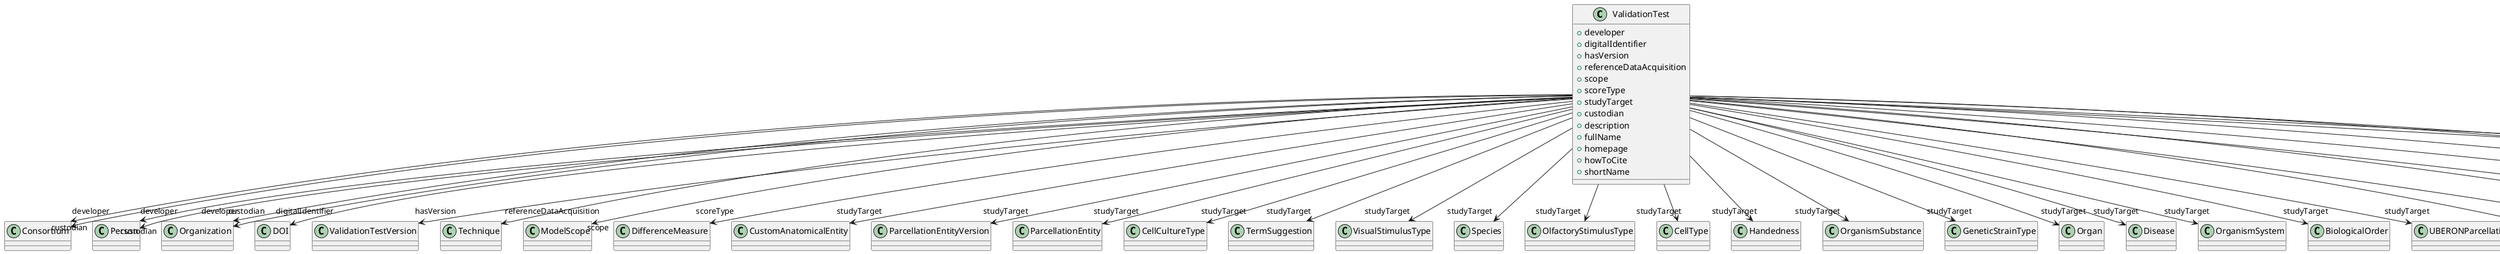 @startuml
class ValidationTest {
+developer
+digitalIdentifier
+hasVersion
+referenceDataAcquisition
+scope
+scoreType
+studyTarget
+custodian
+description
+fullName
+homepage
+howToCite
+shortName

}
ValidationTest -d-> "developer" Consortium
ValidationTest -d-> "developer" Person
ValidationTest -d-> "developer" Organization
ValidationTest -d-> "digitalIdentifier" DOI
ValidationTest -d-> "hasVersion" ValidationTestVersion
ValidationTest -d-> "referenceDataAcquisition" Technique
ValidationTest -d-> "scope" ModelScope
ValidationTest -d-> "scoreType" DifferenceMeasure
ValidationTest -d-> "studyTarget" CustomAnatomicalEntity
ValidationTest -d-> "studyTarget" ParcellationEntityVersion
ValidationTest -d-> "studyTarget" ParcellationEntity
ValidationTest -d-> "studyTarget" CellCultureType
ValidationTest -d-> "studyTarget" TermSuggestion
ValidationTest -d-> "studyTarget" VisualStimulusType
ValidationTest -d-> "studyTarget" Species
ValidationTest -d-> "studyTarget" OlfactoryStimulusType
ValidationTest -d-> "studyTarget" CellType
ValidationTest -d-> "studyTarget" Handedness
ValidationTest -d-> "studyTarget" OrganismSubstance
ValidationTest -d-> "studyTarget" GeneticStrainType
ValidationTest -d-> "studyTarget" Organ
ValidationTest -d-> "studyTarget" Disease
ValidationTest -d-> "studyTarget" OrganismSystem
ValidationTest -d-> "studyTarget" BiologicalOrder
ValidationTest -d-> "studyTarget" UBERONParcellation
ValidationTest -d-> "studyTarget" BiologicalSex
ValidationTest -d-> "studyTarget" ElectricalStimulusType
ValidationTest -d-> "studyTarget" MolecularEntity
ValidationTest -d-> "studyTarget" GustatoryStimulusType
ValidationTest -d-> "studyTarget" AuditoryStimulusType
ValidationTest -d-> "studyTarget" TactileStimulusType
ValidationTest -d-> "studyTarget" SubcellularEntity
ValidationTest -d-> "studyTarget" OpticalStimulusType
ValidationTest -d-> "studyTarget" BreedingType
ValidationTest -d-> "studyTarget" DiseaseModel
ValidationTest -d-> "custodian" Consortium
ValidationTest -d-> "custodian" Person
ValidationTest -d-> "custodian" Organization

@enduml